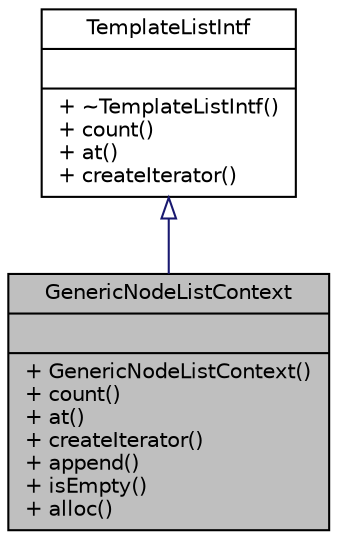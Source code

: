 digraph "GenericNodeListContext"
{
 // LATEX_PDF_SIZE
  edge [fontname="Helvetica",fontsize="10",labelfontname="Helvetica",labelfontsize="10"];
  node [fontname="Helvetica",fontsize="10",shape=record];
  Node1 [label="{GenericNodeListContext\n||+ GenericNodeListContext()\l+ count()\l+ at()\l+ createIterator()\l+ append()\l+ isEmpty()\l+ alloc()\l}",height=0.2,width=0.4,color="black", fillcolor="grey75", style="filled", fontcolor="black",tooltip="standard template list implementation"];
  Node2 -> Node1 [dir="back",color="midnightblue",fontsize="10",style="solid",arrowtail="onormal"];
  Node2 [label="{TemplateListIntf\n||+ ~TemplateListIntf()\l+ count()\l+ at()\l+ createIterator()\l}",height=0.2,width=0.4,color="black", fillcolor="white", style="filled",URL="$classTemplateListIntf.html",tooltip="Abstract read-only interface for a context value of type list."];
}
